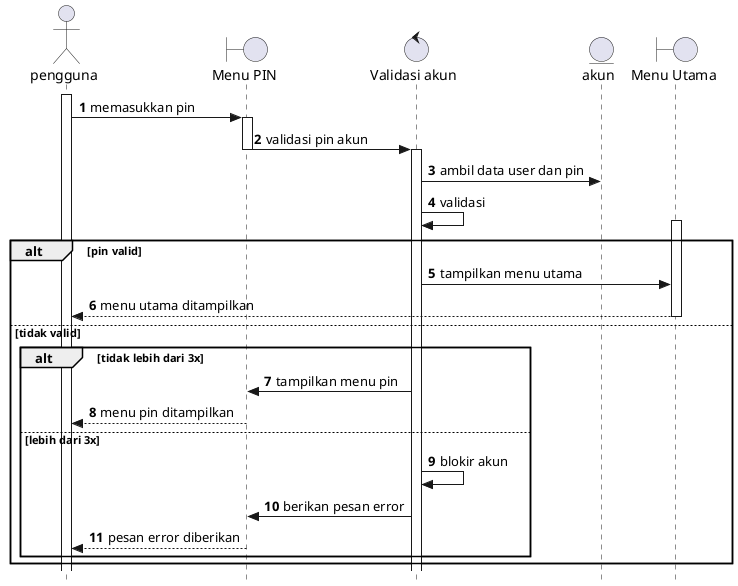 @startuml
'https://plantuml.com/sequence-diagram

autonumber
skinparam style strictuml

actor pengguna
boundary "Menu PIN"
control "Validasi akun"
entity akun
boundary "Menu Utama"

activate pengguna

pengguna -> "Menu PIN": memasukkan pin

activate "Menu PIN"

"Menu PIN" -> "Validasi akun": validasi pin akun

deactivate "Menu PIN"

activate "Validasi akun"

"Validasi akun" -> akun: ambil data user dan pin
"Validasi akun" -> "Validasi akun": validasi

alt pin valid
    activate "Menu Utama"

    "Validasi akun" -> "Menu Utama": tampilkan menu utama
    "Menu Utama" --> pengguna: menu utama ditampilkan

    deactivate "Menu Utama"
else tidak valid
    alt tidak lebih dari 3x
        "Validasi akun"-> "Menu PIN": tampilkan menu pin
        "Menu PIN" --> pengguna: menu pin ditampilkan
    else lebih dari 3x
        "Validasi akun" -> "Validasi akun": blokir akun
        "Validasi akun" -> "Menu PIN": berikan pesan error
        "Menu PIN" --> pengguna: pesan error diberikan
    end
end
@enduml